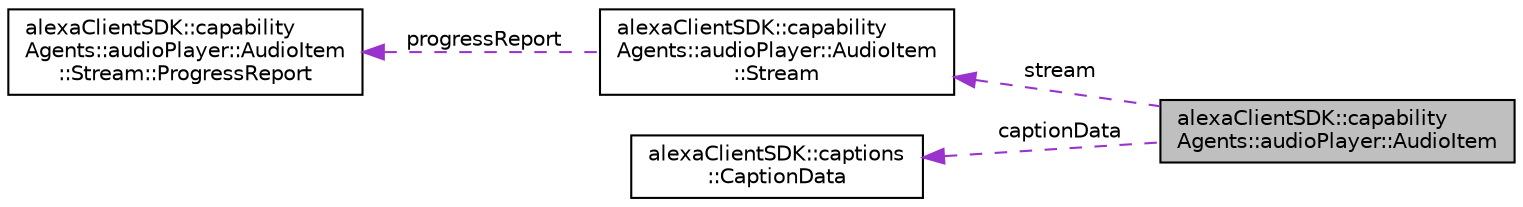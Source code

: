 digraph "alexaClientSDK::capabilityAgents::audioPlayer::AudioItem"
{
  edge [fontname="Helvetica",fontsize="10",labelfontname="Helvetica",labelfontsize="10"];
  node [fontname="Helvetica",fontsize="10",shape=record];
  rankdir="LR";
  Node1 [label="alexaClientSDK::capability\lAgents::audioPlayer::AudioItem",height=0.2,width=0.4,color="black", fillcolor="grey75", style="filled", fontcolor="black"];
  Node2 -> Node1 [dir="back",color="darkorchid3",fontsize="10",style="dashed",label=" stream" ,fontname="Helvetica"];
  Node2 [label="alexaClientSDK::capability\lAgents::audioPlayer::AudioItem\l::Stream",height=0.2,width=0.4,color="black", fillcolor="white", style="filled",URL="$structalexa_client_s_d_k_1_1capability_agents_1_1audio_player_1_1_audio_item_1_1_stream.html",tooltip="Contains the parameters of the stream. "];
  Node3 -> Node2 [dir="back",color="darkorchid3",fontsize="10",style="dashed",label=" progressReport" ,fontname="Helvetica"];
  Node3 [label="alexaClientSDK::capability\lAgents::audioPlayer::AudioItem\l::Stream::ProgressReport",height=0.2,width=0.4,color="black", fillcolor="white", style="filled",URL="$structalexa_client_s_d_k_1_1capability_agents_1_1audio_player_1_1_audio_item_1_1_stream_1_1_progress_report.html",tooltip="Contains values for progress reports. "];
  Node4 -> Node1 [dir="back",color="darkorchid3",fontsize="10",style="dashed",label=" captionData" ,fontname="Helvetica"];
  Node4 [label="alexaClientSDK::captions\l::CaptionData",height=0.2,width=0.4,color="black", fillcolor="white", style="filled",URL="$structalexa_client_s_d_k_1_1captions_1_1_caption_data.html"];
}
